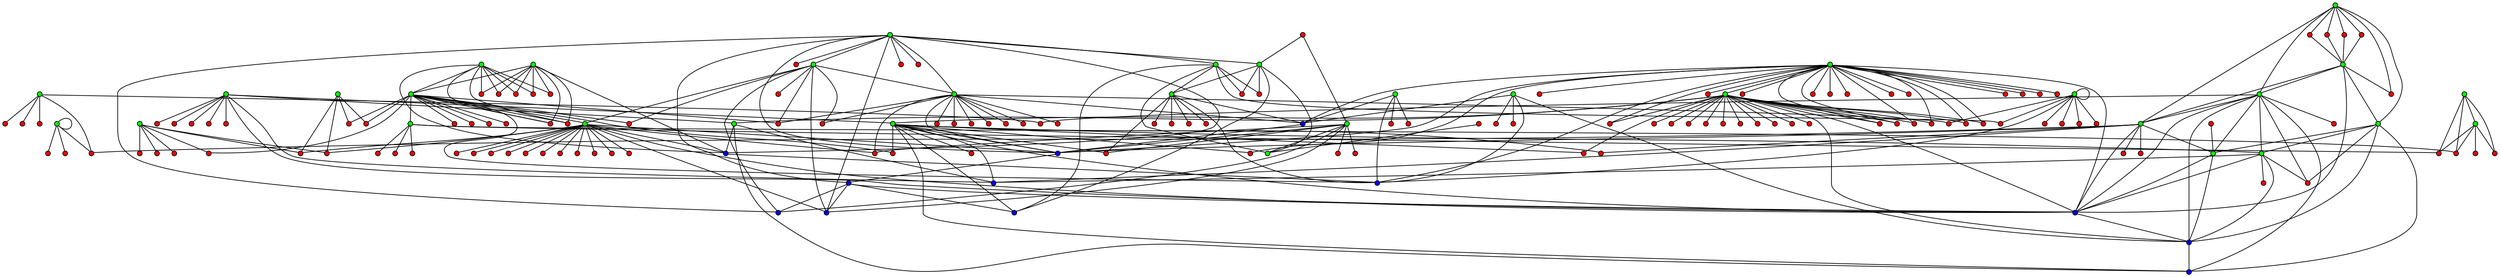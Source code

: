 graph G {
0[shape="circle",width=0.1,label="",style=filled,fillcolor="green"];
1[shape="circle",width=0.1,label="",style=filled,fillcolor="red"];
2[shape="circle",width=0.1,label="",style=filled,fillcolor="red"];
3[shape="circle",width=0.1,label="",style=filled,fillcolor="red"];
4[shape="circle",width=0.1,label="",style=filled,fillcolor="blue"];
5[shape="circle",width=0.1,label="",style=filled,fillcolor="blue"];
6[shape="circle",width=0.1,label="",style=filled,fillcolor="green"];
7[shape="circle",width=0.1,label="",style=filled,fillcolor="red"];
8[shape="circle",width=0.1,label="",style=filled,fillcolor="red"];
9[shape="circle",width=0.1,label="",style=filled,fillcolor="red"];
10[shape="circle",width=0.1,label="",style=filled,fillcolor="red"];
11[shape="circle",width=0.1,label="",style=filled,fillcolor="red"];
12[shape="circle",width=0.1,label="",style=filled,fillcolor="green"];
13[shape="circle",width=0.1,label="",style=filled,fillcolor="green"];
14[shape="circle",width=0.1,label="",style=filled,fillcolor="green"];
15[shape="circle",width=0.1,label="",style=filled,fillcolor="red"];
16[shape="circle",width=0.1,label="",style=filled,fillcolor="red"];
17[shape="circle",width=0.1,label="",style=filled,fillcolor="red"];
18[shape="circle",width=0.1,label="",style=filled,fillcolor="red"];
19[shape="circle",width=0.1,label="",style=filled,fillcolor="red"];
20[shape="circle",width=0.1,label="",style=filled,fillcolor="red"];
21[shape="circle",width=0.1,label="",style=filled,fillcolor="blue"];
22[shape="circle",width=0.1,label="",style=filled,fillcolor="red"];
23[shape="circle",width=0.1,label="",style=filled,fillcolor="green"];
24[shape="circle",width=0.1,label="",style=filled,fillcolor="green"];
25[shape="circle",width=0.1,label="",style=filled,fillcolor="red"];
26[shape="circle",width=0.1,label="",style=filled,fillcolor="red"];
27[shape="circle",width=0.1,label="",style=filled,fillcolor="red"];
28[shape="circle",width=0.1,label="",style=filled,fillcolor="red"];
29[shape="circle",width=0.1,label="",style=filled,fillcolor="green"];
30[shape="circle",width=0.1,label="",style=filled,fillcolor="red"];
31[shape="circle",width=0.1,label="",style=filled,fillcolor="red"];
32[shape="circle",width=0.1,label="",style=filled,fillcolor="green"];
33[shape="circle",width=0.1,label="",style=filled,fillcolor="red"];
34[shape="circle",width=0.1,label="",style=filled,fillcolor="red"];
35[shape="circle",width=0.1,label="",style=filled,fillcolor="red"];
36[shape="circle",width=0.1,label="",style=filled,fillcolor="green"];
37[shape="circle",width=0.1,label="",style=filled,fillcolor="green"];
38[shape="circle",width=0.1,label="",style=filled,fillcolor="green"];
39[shape="circle",width=0.1,label="",style=filled,fillcolor="blue"];
40[shape="circle",width=0.1,label="",style=filled,fillcolor="red"];
41[shape="circle",width=0.1,label="",style=filled,fillcolor="red"];
42[shape="circle",width=0.1,label="",style=filled,fillcolor="red"];
43[shape="circle",width=0.1,label="",style=filled,fillcolor="red"];
44[shape="circle",width=0.1,label="",style=filled,fillcolor="blue"];
45[shape="circle",width=0.1,label="",style=filled,fillcolor="green"];
46[shape="circle",width=0.1,label="",style=filled,fillcolor="red"];
47[shape="circle",width=0.1,label="",style=filled,fillcolor="green"];
48[shape="circle",width=0.1,label="",style=filled,fillcolor="red"];
49[shape="circle",width=0.1,label="",style=filled,fillcolor="red"];
50[shape="circle",width=0.1,label="",style=filled,fillcolor="red"];
51[shape="circle",width=0.1,label="",style=filled,fillcolor="red"];
52[shape="circle",width=0.1,label="",style=filled,fillcolor="red"];
53[shape="circle",width=0.1,label="",style=filled,fillcolor="red"];
54[shape="circle",width=0.1,label="",style=filled,fillcolor="red"];
55[shape="circle",width=0.1,label="",style=filled,fillcolor="red"];
56[shape="circle",width=0.1,label="",style=filled,fillcolor="red"];
57[shape="circle",width=0.1,label="",style=filled,fillcolor="red"];
58[shape="circle",width=0.1,label="",style=filled,fillcolor="green"];
59[shape="circle",width=0.1,label="",style=filled,fillcolor="green"];
60[shape="circle",width=0.1,label="",style=filled,fillcolor="red"];
61[shape="circle",width=0.1,label="",style=filled,fillcolor="blue"];
62[shape="circle",width=0.1,label="",style=filled,fillcolor="blue"];
63[shape="circle",width=0.1,label="",style=filled,fillcolor="green"];
64[shape="circle",width=0.1,label="",style=filled,fillcolor="green"];
65[shape="circle",width=0.1,label="",style=filled,fillcolor="green"];
66[shape="circle",width=0.1,label="",style=filled,fillcolor="blue"];
67[shape="circle",width=0.1,label="",style=filled,fillcolor="red"];
68[shape="circle",width=0.1,label="",style=filled,fillcolor="red"];
69[shape="circle",width=0.1,label="",style=filled,fillcolor="blue"];
70[shape="circle",width=0.1,label="",style=filled,fillcolor="blue"];
71[shape="circle",width=0.1,label="",style=filled,fillcolor="red"];
72[shape="circle",width=0.1,label="",style=filled,fillcolor="blue"];
73[shape="circle",width=0.1,label="",style=filled,fillcolor="red"];
74[shape="circle",width=0.1,label="",style=filled,fillcolor="red"];
75[shape="circle",width=0.1,label="",style=filled,fillcolor="red"];
76[shape="circle",width=0.1,label="",style=filled,fillcolor="green"];
77[shape="circle",width=0.1,label="",style=filled,fillcolor="red"];
78[shape="circle",width=0.1,label="",style=filled,fillcolor="red"];
79[shape="circle",width=0.1,label="",style=filled,fillcolor="red"];
80[shape="circle",width=0.1,label="",style=filled,fillcolor="red"];
81[shape="circle",width=0.1,label="",style=filled,fillcolor="red"];
82[shape="circle",width=0.1,label="",style=filled,fillcolor="red"];
83[shape="circle",width=0.1,label="",style=filled,fillcolor="green"];
84[shape="circle",width=0.1,label="",style=filled,fillcolor="red"];
85[shape="circle",width=0.1,label="",style=filled,fillcolor="red"];
86[shape="circle",width=0.1,label="",style=filled,fillcolor="red"];
87[shape="circle",width=0.1,label="",style=filled,fillcolor="red"];
88[shape="circle",width=0.1,label="",style=filled,fillcolor="red"];
89[shape="circle",width=0.1,label="",style=filled,fillcolor="red"];
90[shape="circle",width=0.1,label="",style=filled,fillcolor="red"];
91[shape="circle",width=0.1,label="",style=filled,fillcolor="red"];
92[shape="circle",width=0.1,label="",style=filled,fillcolor="red"];
93[shape="circle",width=0.1,label="",style=filled,fillcolor="red"];
94[shape="circle",width=0.1,label="",style=filled,fillcolor="red"];
95[shape="circle",width=0.1,label="",style=filled,fillcolor="red"];
96[shape="circle",width=0.1,label="",style=filled,fillcolor="red"];
97[shape="circle",width=0.1,label="",style=filled,fillcolor="red"];
98[shape="circle",width=0.1,label="",style=filled,fillcolor="red"];
99[shape="circle",width=0.1,label="",style=filled,fillcolor="red"];
100[shape="circle",width=0.1,label="",style=filled,fillcolor="red"];
101[shape="circle",width=0.1,label="",style=filled,fillcolor="red"];
102[shape="circle",width=0.1,label="",style=filled,fillcolor="red"];
103[shape="circle",width=0.1,label="",style=filled,fillcolor="red"];
104[shape="circle",width=0.1,label="",style=filled,fillcolor="red"];
105[shape="circle",width=0.1,label="",style=filled,fillcolor="red"];
106[shape="circle",width=0.1,label="",style=filled,fillcolor="red"];
107[shape="circle",width=0.1,label="",style=filled,fillcolor="green"];
108[shape="circle",width=0.1,label="",style=filled,fillcolor="green"];
109[shape="circle",width=0.1,label="",style=filled,fillcolor="green"];
110[shape="circle",width=0.1,label="",style=filled,fillcolor="green"];
111[shape="circle",width=0.1,label="",style=filled,fillcolor="green"];
112[shape="circle",width=0.1,label="",style=filled,fillcolor="red"];
113[shape="circle",width=0.1,label="",style=filled,fillcolor="red"];
114[shape="circle",width=0.1,label="",style=filled,fillcolor="red"];
115[shape="circle",width=0.1,label="",style=filled,fillcolor="red"];
116[shape="circle",width=0.1,label="",style=filled,fillcolor="red"];
117[shape="circle",width=0.1,label="",style=filled,fillcolor="red"];
118[shape="circle",width=0.1,label="",style=filled,fillcolor="red"];
119[shape="circle",width=0.1,label="",style=filled,fillcolor="red"];
120[shape="circle",width=0.1,label="",style=filled,fillcolor="red"];
121[shape="circle",width=0.1,label="",style=filled,fillcolor="red"];
122[shape="circle",width=0.1,label="",style=filled,fillcolor="red"];
123[shape="circle",width=0.1,label="",style=filled,fillcolor="red"];
124[shape="circle",width=0.1,label="",style=filled,fillcolor="red"];
125[shape="circle",width=0.1,label="",style=filled,fillcolor="red"];
126[shape="circle",width=0.1,label="",style=filled,fillcolor="red"];
127[shape="circle",width=0.1,label="",style=filled,fillcolor="red"];
128[shape="circle",width=0.1,label="",style=filled,fillcolor="red"];
129[shape="circle",width=0.1,label="",style=filled,fillcolor="red"];
130[shape="circle",width=0.1,label="",style=filled,fillcolor="red"];
131[shape="circle",width=0.1,label="",style=filled,fillcolor="red"];
132[shape="circle",width=0.1,label="",style=filled,fillcolor="red"];
133[shape="circle",width=0.1,label="",style=filled,fillcolor="red"];
134[shape="circle",width=0.1,label="",style=filled,fillcolor="red"];
135[shape="circle",width=0.1,label="",style=filled,fillcolor="red"];
136[shape="circle",width=0.1,label="",style=filled,fillcolor="red"];
137[shape="circle",width=0.1,label="",style=filled,fillcolor="red"];
138[shape="circle",width=0.1,label="",style=filled,fillcolor="red"];
139[shape="circle",width=0.1,label="",style=filled,fillcolor="red"];
140[shape="circle",width=0.1,label="",style=filled,fillcolor="red"];
141[shape="circle",width=0.1,label="",style=filled,fillcolor="red"];
142[shape="circle",width=0.1,label="",style=filled,fillcolor="red"];
143[shape="circle",width=0.1,label="",style=filled,fillcolor="red"];
144[shape="circle",width=0.1,label="",style=filled,fillcolor="red"];
145[shape="circle",width=0.1,label="",style=filled,fillcolor="red"];
146[shape="circle",width=0.1,label="",style=filled,fillcolor="red"];
147[shape="circle",width=0.1,label="",style=filled,fillcolor="green"];
148[shape="circle",width=0.1,label="",style=filled,fillcolor="green"];
149[shape="circle",width=0.1,label="",style=filled,fillcolor="green"];
150[shape="circle",width=0.1,label="",style=filled,fillcolor="red"];
151[shape="circle",width=0.1,label="",style=filled,fillcolor="green"];
152[shape="circle",width=0.1,label="",style=filled,fillcolor="green"];
153[shape="circle",width=0.1,label="",style=filled,fillcolor="red"];
154[shape="circle",width=0.1,label="",style=filled,fillcolor="red"];
155[shape="circle",width=0.1,label="",style=filled,fillcolor="blue"];
156[shape="circle",width=0.1,label="",style=filled,fillcolor="red"];
157[shape="circle",width=0.1,label="",style=filled,fillcolor="red"];
158[shape="circle",width=0.1,label="",style=filled,fillcolor="green"];
159[shape="circle",width=0.1,label="",style=filled,fillcolor="red"];
160[shape="circle",width=0.1,label="",style=filled,fillcolor="red"];
161[shape="circle",width=0.1,label="",style=filled,fillcolor="red"];
162[shape="circle",width=0.1,label="",style=filled,fillcolor="red"];
163[shape="circle",width=0.1,label="",style=filled,fillcolor="green"];
164[shape="circle",width=0.1,label="",style=filled,fillcolor="red"];
165[shape="circle",width=0.1,label="",style=filled,fillcolor="red"];
166[shape="circle",width=0.1,label="",style=filled,fillcolor="red"];
167[shape="circle",width=0.1,label="",style=filled,fillcolor="green"];
168[shape="circle",width=0.1,label="",style=filled,fillcolor="red"];
169[shape="circle",width=0.1,label="",style=filled,fillcolor="red"];
170[shape="circle",width=0.1,label="",style=filled,fillcolor="red"];
171[shape="circle",width=0.1,label="",style=filled,fillcolor="red"];
172[shape="circle",width=0.1,label="",style=filled,fillcolor="red"];
173[shape="circle",width=0.1,label="",style=filled,fillcolor="red"];
174[shape="circle",width=0.1,label="",style=filled,fillcolor="red"];
175[shape="circle",width=0.1,label="",style=filled,fillcolor="red"];
0--1 ;
0--2 ;
0--9 ;
0--10 ;
0--11 ;
12--13 ;
12--15 ;
12--16 ;
12--17 ;
12--18 ;
12--19 ;
12--20 ;
12--21 ;
12--22 ;
14--13 ;
14--15 ;
14--16 ;
14--17 ;
14--18 ;
14--19 ;
14--20 ;
14--21 ;
14--22 ;
23--24 ;
23--25 ;
23--26 ;
23--27 ;
24--3 ;
24--25 ;
24--26 ;
24--27 ;
29--4 ;
29--5 ;
29--34 ;
29--35 ;
32--33 ;
32--37 ;
32--38 ;
32--39 ;
32--40 ;
32--41 ;
32--42 ;
32--43 ;
32--44 ;
13--36 ;
13--47 ;
13--5 ;
13--48 ;
13--49 ;
13--50 ;
13--15 ;
13--51 ;
13--52 ;
13--20 ;
13--53 ;
13--54 ;
13--55 ;
13--56 ;
13--57 ;
6--7 ;
6--8 ;
6--56 ;
6--57 ;
45--46 ;
45--4 ;
45--5 ;
45--60 ;
45--61 ;
58--59 ;
58--62 ;
58--63 ;
58--64 ;
58--65 ;
58--66 ;
58--67 ;
58--68 ;
58--69 ;
58--70 ;
58--71 ;
58--21 ;
59--63 ;
59--36 ;
59--69 ;
59--70 ;
59--73 ;
59--74 ;
59--54 ;
59--55 ;
62--72 ;
62--69 ;
62--70 ;
76--76 ;
76--77 ;
76--78 ;
76--79 ;
76--80 ;
76--81 ;
76--82 ;
76--5 ;
83--7 ;
83--84 ;
83--53 ;
83--85 ;
83--86 ;
83--8 ;
63--66 ;
63--88 ;
63--81 ;
63--4 ;
63--89 ;
63--90 ;
63--91 ;
63--74 ;
63--92 ;
63--93 ;
63--94 ;
63--95 ;
63--54 ;
36--66 ;
36--88 ;
36--69 ;
36--96 ;
36--44 ;
36--97 ;
36--98 ;
36--99 ;
36--100 ;
36--7 ;
36--8 ;
36--21 ;
36--101 ;
36--102 ;
36--87 ;
36--103 ;
36--28 ;
36--104 ;
47--25 ;
47--26 ;
47--75 ;
47--105 ;
47--106 ;
108--109 ;
108--66 ;
108--4 ;
108--5 ;
108--112 ;
108--113 ;
108--114 ;
108--115 ;
108--116 ;
108--117 ;
108--118 ;
108--119 ;
108--120 ;
108--121 ;
108--122 ;
108--123 ;
108--124 ;
108--125 ;
108--126 ;
108--127 ;
108--128 ;
108--129 ;
108--44 ;
108--130 ;
108--131 ;
109--37 ;
109--38 ;
109--133 ;
109--134 ;
109--115 ;
109--135 ;
109--136 ;
109--137 ;
109--138 ;
109--139 ;
109--118 ;
109--119 ;
109--120 ;
109--121 ;
109--122 ;
109--140 ;
109--141 ;
109--142 ;
109--44 ;
109--61 ;
109--143 ;
109--131 ;
107--107 ;
107--2 ;
107--30 ;
107--31 ;
111--132 ;
111--144 ;
111--145 ;
111--146 ;
111--147 ;
111--148 ;
111--149 ;
111--150 ;
132--110 ;
144--110 ;
145--110 ;
146--110 ;
110--147 ;
110--148 ;
110--149 ;
110--44 ;
110--150 ;
147--148 ;
147--151 ;
147--152 ;
147--155 ;
147--156 ;
147--157 ;
147--9 ;
147--44 ;
147--61 ;
148--151 ;
148--39 ;
148--66 ;
148--153 ;
148--160 ;
148--161 ;
148--2 ;
148--44 ;
149--151 ;
149--152 ;
149--155 ;
149--156 ;
149--61 ;
154--151 ;
151--44 ;
151--61 ;
159--163 ;
159--65 ;
162--158 ;
64--158 ;
64--164 ;
64--166 ;
64--167 ;
64--72 ;
64--82 ;
163--158 ;
163--165 ;
163--168 ;
163--66 ;
163--88 ;
163--69 ;
163--70 ;
163--169 ;
65--158 ;
65--164 ;
65--166 ;
65--167 ;
65--72 ;
167--169 ;
167--4 ;
167--5 ;
167--170 ;
167--172 ;
167--173 ;
167--174 ;
37--39 ;
37--155 ;
38--152 ;
38--39 ;
38--155 ;
38--171 ;
38--66 ;
38--72 ;
38--160 ;
38--169 ;
38--137 ;
38--124 ;
38--44 ;
38--49 ;
152--39 ;
152--175 ;
152--156 ;
152--44 ;
152--61 ;
4--66 ;
66--62 ;
62--44 ;
44--61 ;
61--155 ;
37--21 ;
21--5 ;
}
